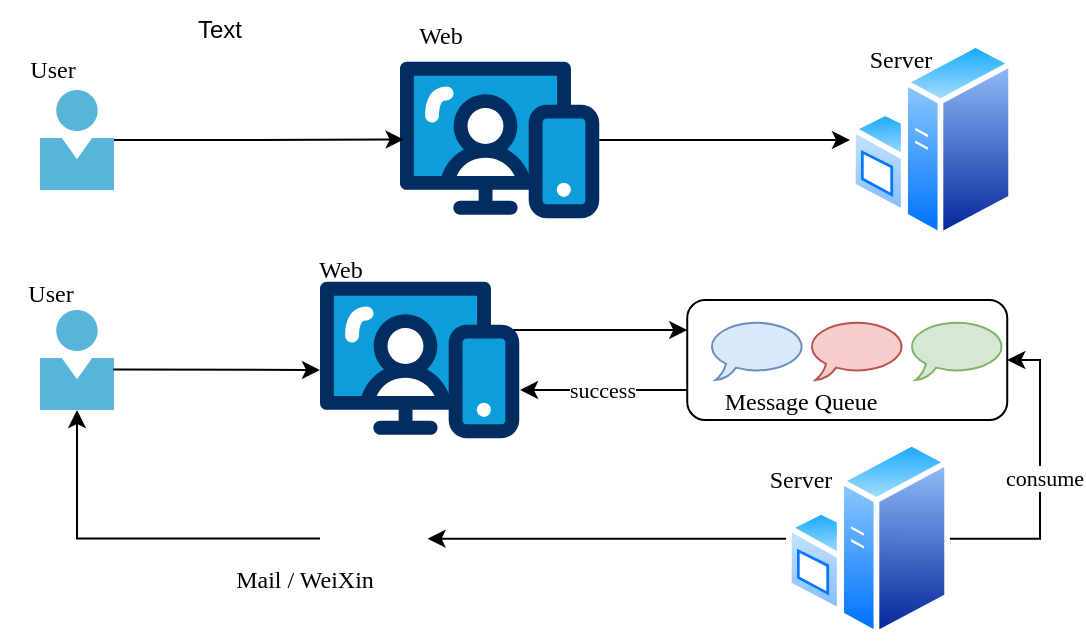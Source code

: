 <mxfile version="26.0.14">
  <diagram name="第 1 页" id="G1BfPoWI4JrDpHa8mWjd">
    <mxGraphModel dx="734" dy="485" grid="1" gridSize="10" guides="1" tooltips="1" connect="1" arrows="1" fold="1" page="1" pageScale="1" pageWidth="827" pageHeight="1169" math="0" shadow="0">
      <root>
        <mxCell id="0" />
        <mxCell id="1" parent="0" />
        <mxCell id="dLHL3U_KZ0gCc7iix6O0-5" value="" style="image;sketch=0;aspect=fixed;html=1;points=[];align=center;fontSize=12;image=img/lib/mscae/Person.svg;fontFamily=Times New Roman;" vertex="1" parent="1">
          <mxGeometry x="130" y="200" width="37" height="50" as="geometry" />
        </mxCell>
        <mxCell id="dLHL3U_KZ0gCc7iix6O0-8" value="" style="image;sketch=0;aspect=fixed;html=1;points=[];align=center;fontSize=12;image=img/lib/mscae/Person.svg;fontFamily=Times New Roman;" vertex="1" parent="1">
          <mxGeometry x="130" y="310" width="37" height="50" as="geometry" />
        </mxCell>
        <mxCell id="dLHL3U_KZ0gCc7iix6O0-12" style="edgeStyle=orthogonalEdgeStyle;rounded=0;orthogonalLoop=1;jettySize=auto;html=1;fontFamily=Times New Roman;" edge="1" parent="1" source="dLHL3U_KZ0gCc7iix6O0-9" target="dLHL3U_KZ0gCc7iix6O0-10">
          <mxGeometry relative="1" as="geometry" />
        </mxCell>
        <mxCell id="dLHL3U_KZ0gCc7iix6O0-9" value="" style="verticalLabelPosition=bottom;aspect=fixed;html=1;shape=mxgraph.salesforce.web;fontFamily=Times New Roman;" vertex="1" parent="1">
          <mxGeometry x="310" y="185.65" width="99.62" height="78.7" as="geometry" />
        </mxCell>
        <mxCell id="dLHL3U_KZ0gCc7iix6O0-10" value="" style="image;aspect=fixed;perimeter=ellipsePerimeter;html=1;align=center;shadow=0;dashed=0;spacingTop=3;image=img/lib/active_directory/windows_server.svg;fontFamily=Times New Roman;" vertex="1" parent="1">
          <mxGeometry x="535" y="175" width="82" height="100" as="geometry" />
        </mxCell>
        <mxCell id="dLHL3U_KZ0gCc7iix6O0-11" style="edgeStyle=orthogonalEdgeStyle;rounded=0;orthogonalLoop=1;jettySize=auto;html=1;entryX=0.018;entryY=0.497;entryDx=0;entryDy=0;entryPerimeter=0;fontFamily=Times New Roman;" edge="1" parent="1" source="dLHL3U_KZ0gCc7iix6O0-5" target="dLHL3U_KZ0gCc7iix6O0-9">
          <mxGeometry relative="1" as="geometry" />
        </mxCell>
        <mxCell id="dLHL3U_KZ0gCc7iix6O0-13" value="User" style="text;html=1;align=center;verticalAlign=middle;resizable=0;points=[];autosize=1;strokeColor=none;fillColor=none;fontFamily=Times New Roman;" vertex="1" parent="1">
          <mxGeometry x="111" y="175" width="50" height="30" as="geometry" />
        </mxCell>
        <mxCell id="dLHL3U_KZ0gCc7iix6O0-14" value="Web" style="text;html=1;align=center;verticalAlign=middle;resizable=0;points=[];autosize=1;strokeColor=none;fillColor=none;fontFamily=Times New Roman;" vertex="1" parent="1">
          <mxGeometry x="305" y="158" width="50" height="30" as="geometry" />
        </mxCell>
        <mxCell id="dLHL3U_KZ0gCc7iix6O0-15" value="Server" style="text;html=1;align=center;verticalAlign=middle;resizable=0;points=[];autosize=1;strokeColor=none;fillColor=none;fontFamily=Times New Roman;" vertex="1" parent="1">
          <mxGeometry x="535" y="170" width="50" height="30" as="geometry" />
        </mxCell>
        <mxCell id="dLHL3U_KZ0gCc7iix6O0-16" value="User" style="text;html=1;align=center;verticalAlign=middle;resizable=0;points=[];autosize=1;strokeColor=none;fillColor=none;fontFamily=Times New Roman;" vertex="1" parent="1">
          <mxGeometry x="110" y="287" width="50" height="30" as="geometry" />
        </mxCell>
        <mxCell id="dLHL3U_KZ0gCc7iix6O0-26" style="rounded=0;orthogonalLoop=1;jettySize=auto;html=1;entryX=0;entryY=0.25;entryDx=0;entryDy=0;fontFamily=Times New Roman;" edge="1" parent="1" target="dLHL3U_KZ0gCc7iix6O0-19">
          <mxGeometry relative="1" as="geometry">
            <mxPoint x="330" y="320" as="sourcePoint" />
            <mxPoint x="381" y="321" as="targetPoint" />
          </mxGeometry>
        </mxCell>
        <mxCell id="dLHL3U_KZ0gCc7iix6O0-17" value="" style="verticalLabelPosition=bottom;aspect=fixed;html=1;shape=mxgraph.salesforce.web;fontFamily=Times New Roman;" vertex="1" parent="1">
          <mxGeometry x="270" y="295.65" width="99.62" height="78.7" as="geometry" />
        </mxCell>
        <mxCell id="dLHL3U_KZ0gCc7iix6O0-18" style="rounded=0;orthogonalLoop=1;jettySize=auto;html=1;exitX=0.992;exitY=0.595;exitDx=0;exitDy=0;exitPerimeter=0;fontFamily=Times New Roman;" edge="1" parent="1" source="dLHL3U_KZ0gCc7iix6O0-8">
          <mxGeometry relative="1" as="geometry">
            <mxPoint x="270" y="340" as="targetPoint" />
          </mxGeometry>
        </mxCell>
        <mxCell id="dLHL3U_KZ0gCc7iix6O0-25" value="" style="group;fontFamily=Times New Roman;" vertex="1" connectable="0" parent="1">
          <mxGeometry x="453.62" y="305" width="160" height="66" as="geometry" />
        </mxCell>
        <mxCell id="dLHL3U_KZ0gCc7iix6O0-19" value="" style="rounded=1;whiteSpace=wrap;html=1;fontFamily=Times New Roman;" vertex="1" parent="dLHL3U_KZ0gCc7iix6O0-25">
          <mxGeometry width="160" height="60" as="geometry" />
        </mxCell>
        <mxCell id="dLHL3U_KZ0gCc7iix6O0-20" value="" style="whiteSpace=wrap;html=1;shape=mxgraph.basic.oval_callout;fontFamily=Times New Roman;fillColor=#dae8fc;strokeColor=#6c8ebf;" vertex="1" parent="dLHL3U_KZ0gCc7iix6O0-25">
          <mxGeometry x="10" y="10" width="50" height="30" as="geometry" />
        </mxCell>
        <mxCell id="dLHL3U_KZ0gCc7iix6O0-21" value="" style="whiteSpace=wrap;html=1;shape=mxgraph.basic.oval_callout;fontFamily=Times New Roman;fillColor=#d5e8d4;strokeColor=#82b366;" vertex="1" parent="dLHL3U_KZ0gCc7iix6O0-25">
          <mxGeometry x="110" y="10" width="50" height="30" as="geometry" />
        </mxCell>
        <mxCell id="dLHL3U_KZ0gCc7iix6O0-22" value="" style="whiteSpace=wrap;html=1;shape=mxgraph.basic.oval_callout;fontFamily=Times New Roman;fillColor=#f8cecc;strokeColor=#b85450;" vertex="1" parent="dLHL3U_KZ0gCc7iix6O0-25">
          <mxGeometry x="60" y="10" width="50" height="30" as="geometry" />
        </mxCell>
        <mxCell id="dLHL3U_KZ0gCc7iix6O0-23" value="&amp;nbsp;Message Queue" style="text;html=1;align=center;verticalAlign=middle;whiteSpace=wrap;rounded=0;fontFamily=Times New Roman;" vertex="1" parent="dLHL3U_KZ0gCc7iix6O0-25">
          <mxGeometry x="3" y="36" width="104" height="30" as="geometry" />
        </mxCell>
        <mxCell id="dLHL3U_KZ0gCc7iix6O0-55" style="edgeStyle=orthogonalEdgeStyle;rounded=0;orthogonalLoop=1;jettySize=auto;html=1;entryX=1;entryY=0.5;entryDx=0;entryDy=0;fontFamily=Times New Roman;" edge="1" parent="1" source="dLHL3U_KZ0gCc7iix6O0-27" target="dLHL3U_KZ0gCc7iix6O0-54">
          <mxGeometry relative="1" as="geometry" />
        </mxCell>
        <mxCell id="dLHL3U_KZ0gCc7iix6O0-27" value="" style="image;aspect=fixed;perimeter=ellipsePerimeter;html=1;align=center;shadow=0;dashed=0;spacingTop=3;image=img/lib/active_directory/windows_server.svg;fontFamily=Times New Roman;" vertex="1" parent="1">
          <mxGeometry x="503" y="374.35" width="82" height="100" as="geometry" />
        </mxCell>
        <mxCell id="dLHL3U_KZ0gCc7iix6O0-28" style="rounded=0;orthogonalLoop=1;jettySize=auto;html=1;entryX=1;entryY=0.5;entryDx=0;entryDy=0;exitX=1;exitY=0.5;exitDx=0;exitDy=0;edgeStyle=orthogonalEdgeStyle;fontFamily=Times New Roman;" edge="1" parent="1" source="dLHL3U_KZ0gCc7iix6O0-27" target="dLHL3U_KZ0gCc7iix6O0-19">
          <mxGeometry relative="1" as="geometry">
            <mxPoint x="492" y="402" as="sourcePoint" />
            <Array as="points">
              <mxPoint x="630" y="424" />
              <mxPoint x="630" y="335" />
            </Array>
          </mxGeometry>
        </mxCell>
        <mxCell id="dLHL3U_KZ0gCc7iix6O0-35" value="consume" style="edgeLabel;html=1;align=center;verticalAlign=middle;resizable=0;points=[];fontFamily=Times New Roman;" vertex="1" connectable="0" parent="dLHL3U_KZ0gCc7iix6O0-28">
          <mxGeometry x="0.026" relative="1" as="geometry">
            <mxPoint x="2" y="2" as="offset" />
          </mxGeometry>
        </mxCell>
        <mxCell id="dLHL3U_KZ0gCc7iix6O0-30" value="Server" style="text;html=1;align=center;verticalAlign=middle;resizable=0;points=[];autosize=1;strokeColor=none;fillColor=none;fontFamily=Times New Roman;" vertex="1" parent="1">
          <mxGeometry x="485" y="380" width="50" height="30" as="geometry" />
        </mxCell>
        <mxCell id="dLHL3U_KZ0gCc7iix6O0-31" value="Web" style="text;html=1;align=center;verticalAlign=middle;resizable=0;points=[];autosize=1;strokeColor=none;fillColor=none;fontFamily=Times New Roman;" vertex="1" parent="1">
          <mxGeometry x="255" y="275" width="50" height="30" as="geometry" />
        </mxCell>
        <mxCell id="dLHL3U_KZ0gCc7iix6O0-48" style="rounded=0;orthogonalLoop=1;jettySize=auto;html=1;exitX=0;exitY=0.75;exitDx=0;exitDy=0;fontFamily=Times New Roman;" edge="1" parent="1" source="dLHL3U_KZ0gCc7iix6O0-19">
          <mxGeometry relative="1" as="geometry">
            <mxPoint x="392" y="350.06" as="sourcePoint" />
            <mxPoint x="370" y="350" as="targetPoint" />
          </mxGeometry>
        </mxCell>
        <mxCell id="dLHL3U_KZ0gCc7iix6O0-60" value="success" style="edgeLabel;html=1;align=center;verticalAlign=middle;resizable=0;points=[];fontFamily=Times New Roman;" vertex="1" connectable="0" parent="dLHL3U_KZ0gCc7iix6O0-48">
          <mxGeometry x="0.019" y="2" relative="1" as="geometry">
            <mxPoint y="-2" as="offset" />
          </mxGeometry>
        </mxCell>
        <mxCell id="dLHL3U_KZ0gCc7iix6O0-56" style="edgeStyle=orthogonalEdgeStyle;rounded=0;orthogonalLoop=1;jettySize=auto;html=1;fontFamily=Times New Roman;" edge="1" parent="1" source="dLHL3U_KZ0gCc7iix6O0-54" target="dLHL3U_KZ0gCc7iix6O0-8">
          <mxGeometry relative="1" as="geometry" />
        </mxCell>
        <mxCell id="dLHL3U_KZ0gCc7iix6O0-54" value="" style="shape=image;html=1;verticalAlign=top;verticalLabelPosition=bottom;labelBackgroundColor=#ffffff;imageAspect=0;aspect=fixed;image=https://cdn2.iconfinder.com/data/icons/font-awesome/1792/weixin-128.png;fontFamily=Times New Roman;" vertex="1" parent="1">
          <mxGeometry x="270.0" y="397.44" width="53.81" height="53.81" as="geometry" />
        </mxCell>
        <mxCell id="dLHL3U_KZ0gCc7iix6O0-57" value="Mail / WeiXin" style="text;html=1;align=center;verticalAlign=middle;whiteSpace=wrap;rounded=0;fontFamily=Times New Roman;" vertex="1" parent="1">
          <mxGeometry x="220" y="430" width="85" height="30" as="geometry" />
        </mxCell>
        <mxCell id="dLHL3U_KZ0gCc7iix6O0-61" value="Text" style="text;html=1;align=center;verticalAlign=middle;whiteSpace=wrap;rounded=0;" vertex="1" parent="1">
          <mxGeometry x="190" y="155" width="60" height="30" as="geometry" />
        </mxCell>
      </root>
    </mxGraphModel>
  </diagram>
</mxfile>
